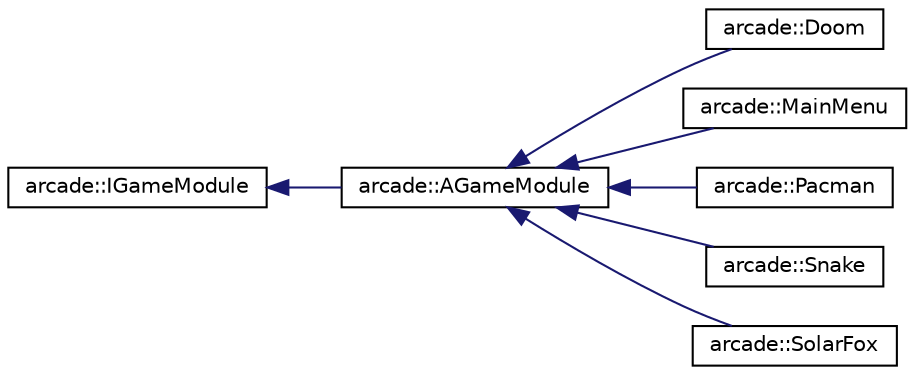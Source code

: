 digraph "Graphical Class Hierarchy"
{
 // LATEX_PDF_SIZE
  edge [fontname="Helvetica",fontsize="10",labelfontname="Helvetica",labelfontsize="10"];
  node [fontname="Helvetica",fontsize="10",shape=record];
  rankdir="LR";
  Node0 [label="arcade::IGameModule",height=0.2,width=0.4,color="black", fillcolor="white", style="filled",URL="$classarcade_1_1_i_game_module.html",tooltip=" "];
  Node0 -> Node1 [dir="back",color="midnightblue",fontsize="10",style="solid",fontname="Helvetica"];
  Node1 [label="arcade::AGameModule",height=0.2,width=0.4,color="black", fillcolor="white", style="filled",URL="$classarcade_1_1_a_game_module.html",tooltip=" "];
  Node1 -> Node2 [dir="back",color="midnightblue",fontsize="10",style="solid",fontname="Helvetica"];
  Node2 [label="arcade::Doom",height=0.2,width=0.4,color="black", fillcolor="white", style="filled",URL="$classarcade_1_1_doom.html",tooltip=" "];
  Node1 -> Node3 [dir="back",color="midnightblue",fontsize="10",style="solid",fontname="Helvetica"];
  Node3 [label="arcade::MainMenu",height=0.2,width=0.4,color="black", fillcolor="white", style="filled",URL="$classarcade_1_1_main_menu.html",tooltip=" "];
  Node1 -> Node4 [dir="back",color="midnightblue",fontsize="10",style="solid",fontname="Helvetica"];
  Node4 [label="arcade::Pacman",height=0.2,width=0.4,color="black", fillcolor="white", style="filled",URL="$classarcade_1_1_pacman.html",tooltip=" "];
  Node1 -> Node5 [dir="back",color="midnightblue",fontsize="10",style="solid",fontname="Helvetica"];
  Node5 [label="arcade::Snake",height=0.2,width=0.4,color="black", fillcolor="white", style="filled",URL="$classarcade_1_1_snake.html",tooltip=" "];
  Node1 -> Node6 [dir="back",color="midnightblue",fontsize="10",style="solid",fontname="Helvetica"];
  Node6 [label="arcade::SolarFox",height=0.2,width=0.4,color="black", fillcolor="white", style="filled",URL="$classarcade_1_1_solar_fox.html",tooltip=" "];
}
